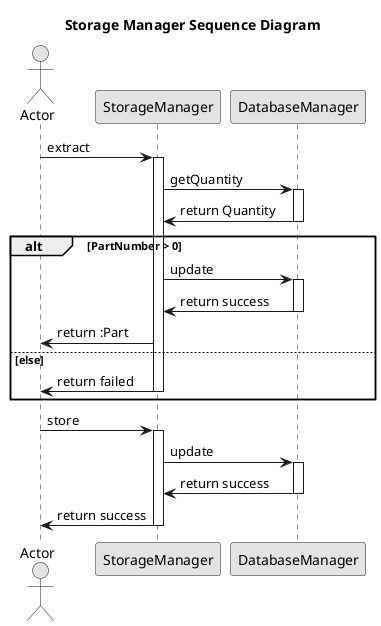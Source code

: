 @startuml
skinparam linetype ortho
skinparam Monochrome true
skinparam classAttributeIconSize 0

title Storage Manager Sequence Diagram
Actor Actor 

Actor->StorageManager: extract
activate StorageManager

StorageManager -> DatabaseManager: getQuantity
activate DatabaseManager
DatabaseManager -> StorageManager: return Quantity
deactivate DatabaseManager

alt PartNumber > 0
StorageManager -> DatabaseManager: update
activate DatabaseManager
DatabaseManager -> StorageManager: return success
deactivate DatabaseManager

StorageManager -> Actor: return :Part
 

else else

    StorageManager -> Actor: return failed
    deactivate StorageManager
    end


Actor->StorageManager: store
activate StorageManager

StorageManager -> DatabaseManager: update
activate DatabaseManager
DatabaseManager -> StorageManager: return success
deactivate DatabaseManager

StorageManager -> Actor: return success
deactivate StorageManager


@enduml